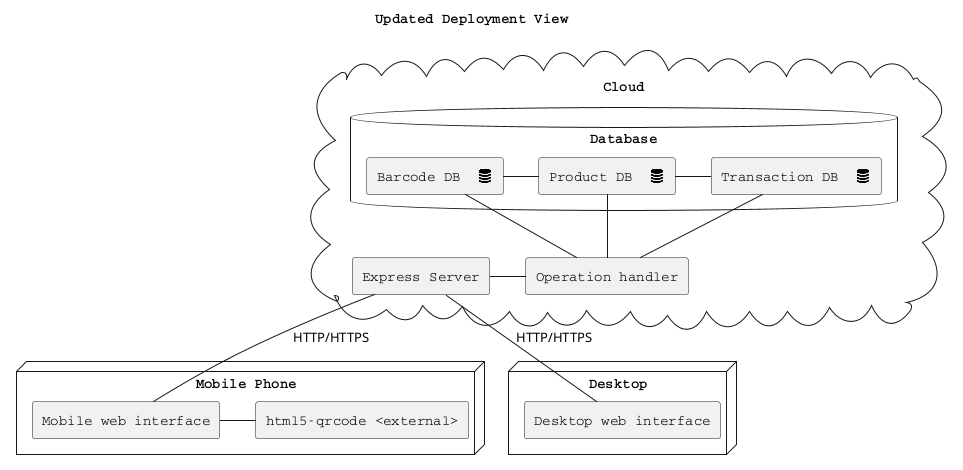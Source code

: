 @startuml
skinparam componentStyle rectangle

!include <tupadr3/font-awesome/database>

title Updated Deployment View


node "Mobile Phone" {
 [html5-qrcode <external>] as QR
 [Mobile web interface] as MWI

}

node "Desktop" {
 [Desktop web interface] as DWI
}

cloud "Cloud" {
 database "Database" {
   component [Product DB  <$database{scale=0.33}>] as PDB
   component [Transaction DB  <$database{scale=0.33}>] as TDB
   component [Barcode DB  <$database{scale=0.33}>] as BDB

   BDB -right- PDB
   TDB -left- PDB
}
[Express Server] as ES
 [Operation handler] as OH
}




OH -up- PDB
OH -up- TDB
OH -up- BDB

ES - OH
ES -down- MWI : HTTP/HTTPS
ES -down- DWI : HTTP/HTTPS

MWI - QR


skinparam monochrome true
skinparam shadowing false
skinparam defaultFontName Courier

@enduml